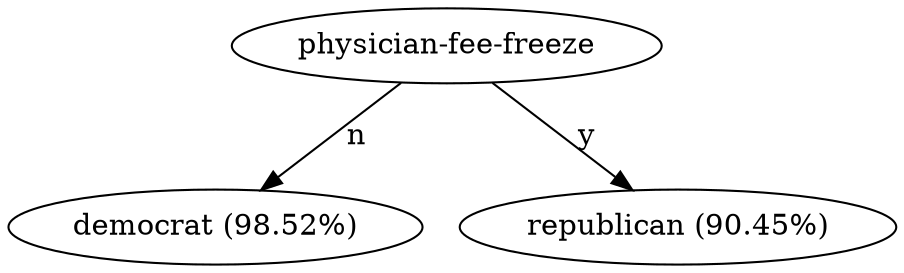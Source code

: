 digraph G {
"bg==" [ shape=oval label="physician-fee-freeze"]
"bg==" -> "bi0w" [ label="n" ]
"bi0w" [ shape=oval label="democrat (98.52%)"]
"bg==" -> "bi0x" [ label="y" ]
"bi0x" [ shape=oval label="republican (90.45%)"]
}
